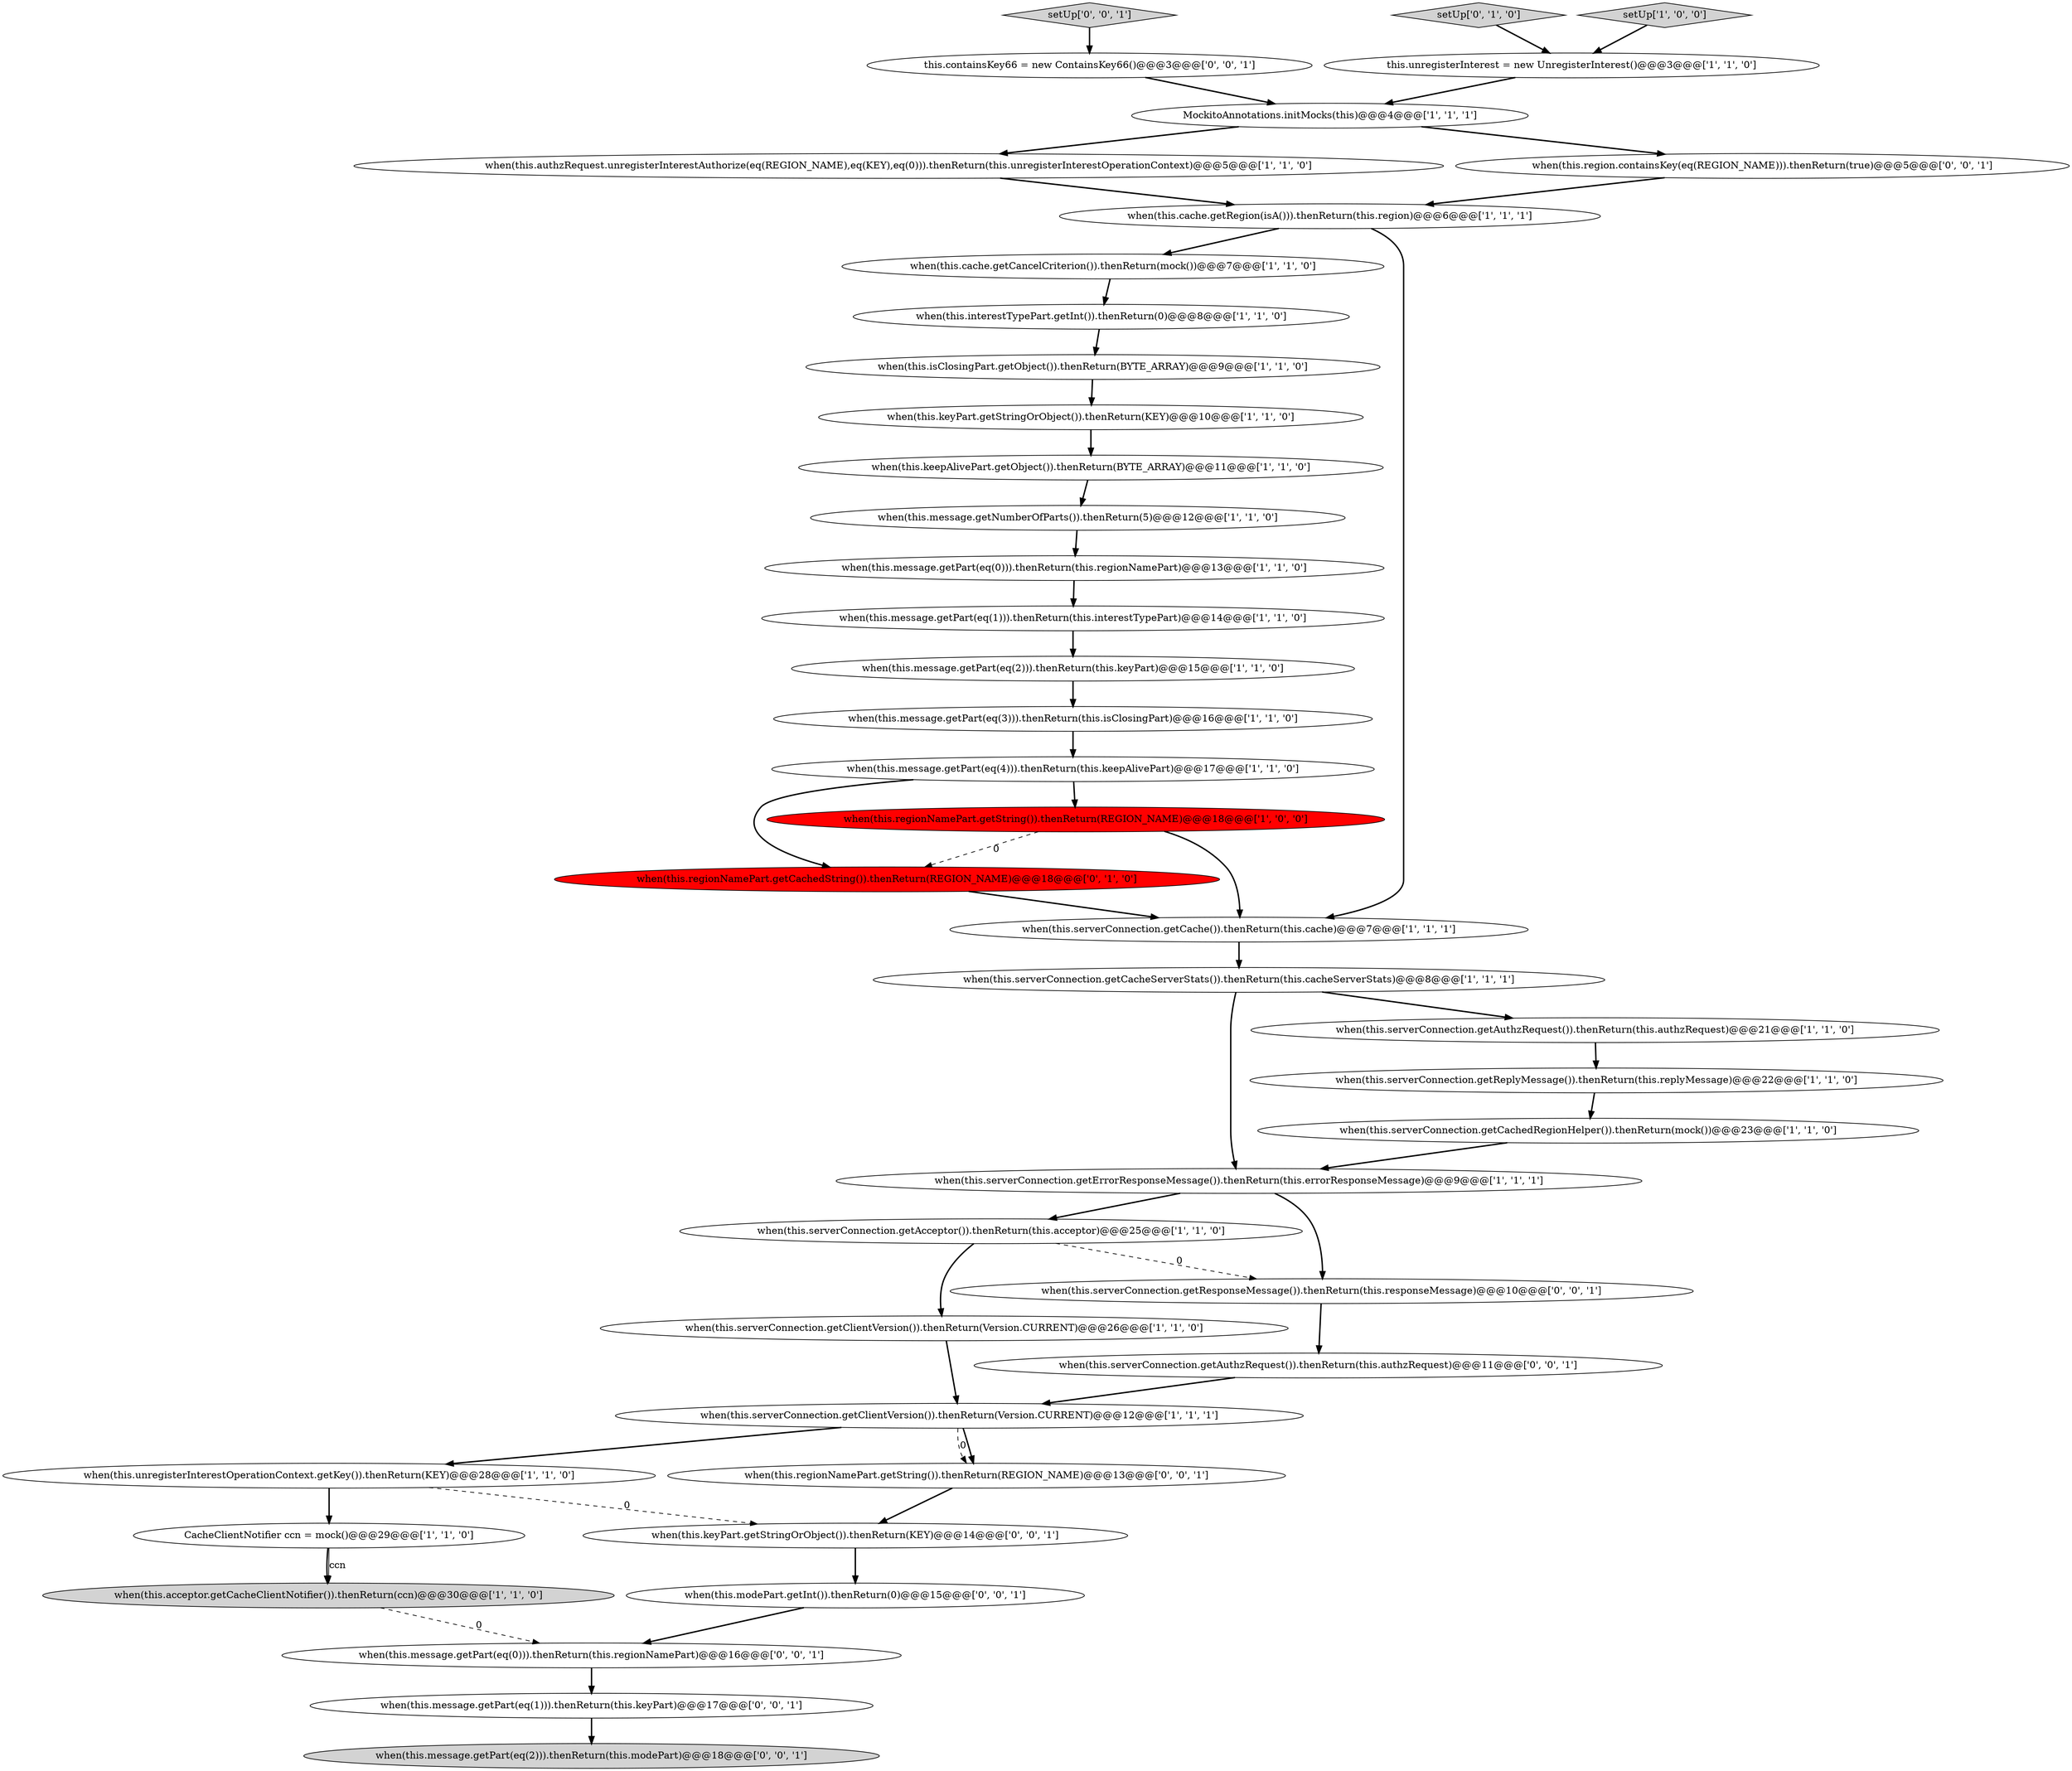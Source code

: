 digraph {
24 [style = filled, label = "this.unregisterInterest = new UnregisterInterest()@@@3@@@['1', '1', '0']", fillcolor = white, shape = ellipse image = "AAA0AAABBB1BBB"];
29 [style = filled, label = "setUp['0', '1', '0']", fillcolor = lightgray, shape = diamond image = "AAA0AAABBB2BBB"];
32 [style = filled, label = "setUp['0', '0', '1']", fillcolor = lightgray, shape = diamond image = "AAA0AAABBB3BBB"];
11 [style = filled, label = "when(this.authzRequest.unregisterInterestAuthorize(eq(REGION_NAME),eq(KEY),eq(0))).thenReturn(this.unregisterInterestOperationContext)@@@5@@@['1', '1', '0']", fillcolor = white, shape = ellipse image = "AAA0AAABBB1BBB"];
30 [style = filled, label = "when(this.regionNamePart.getCachedString()).thenReturn(REGION_NAME)@@@18@@@['0', '1', '0']", fillcolor = red, shape = ellipse image = "AAA1AAABBB2BBB"];
28 [style = filled, label = "when(this.serverConnection.getClientVersion()).thenReturn(Version.CURRENT)@@@12@@@['1', '1', '1']", fillcolor = white, shape = ellipse image = "AAA0AAABBB1BBB"];
20 [style = filled, label = "when(this.isClosingPart.getObject()).thenReturn(BYTE_ARRAY)@@@9@@@['1', '1', '0']", fillcolor = white, shape = ellipse image = "AAA0AAABBB1BBB"];
10 [style = filled, label = "MockitoAnnotations.initMocks(this)@@@4@@@['1', '1', '1']", fillcolor = white, shape = ellipse image = "AAA0AAABBB1BBB"];
18 [style = filled, label = "CacheClientNotifier ccn = mock()@@@29@@@['1', '1', '0']", fillcolor = white, shape = ellipse image = "AAA0AAABBB1BBB"];
26 [style = filled, label = "when(this.serverConnection.getClientVersion()).thenReturn(Version.CURRENT)@@@26@@@['1', '1', '0']", fillcolor = white, shape = ellipse image = "AAA0AAABBB1BBB"];
36 [style = filled, label = "when(this.serverConnection.getAuthzRequest()).thenReturn(this.authzRequest)@@@11@@@['0', '0', '1']", fillcolor = white, shape = ellipse image = "AAA0AAABBB3BBB"];
38 [style = filled, label = "when(this.message.getPart(eq(2))).thenReturn(this.modePart)@@@18@@@['0', '0', '1']", fillcolor = lightgray, shape = ellipse image = "AAA0AAABBB3BBB"];
23 [style = filled, label = "setUp['1', '0', '0']", fillcolor = lightgray, shape = diamond image = "AAA0AAABBB1BBB"];
9 [style = filled, label = "when(this.serverConnection.getReplyMessage()).thenReturn(this.replyMessage)@@@22@@@['1', '1', '0']", fillcolor = white, shape = ellipse image = "AAA0AAABBB1BBB"];
35 [style = filled, label = "when(this.region.containsKey(eq(REGION_NAME))).thenReturn(true)@@@5@@@['0', '0', '1']", fillcolor = white, shape = ellipse image = "AAA0AAABBB3BBB"];
39 [style = filled, label = "when(this.message.getPart(eq(1))).thenReturn(this.keyPart)@@@17@@@['0', '0', '1']", fillcolor = white, shape = ellipse image = "AAA0AAABBB3BBB"];
6 [style = filled, label = "when(this.acceptor.getCacheClientNotifier()).thenReturn(ccn)@@@30@@@['1', '1', '0']", fillcolor = lightgray, shape = ellipse image = "AAA0AAABBB1BBB"];
16 [style = filled, label = "when(this.cache.getCancelCriterion()).thenReturn(mock())@@@7@@@['1', '1', '0']", fillcolor = white, shape = ellipse image = "AAA0AAABBB1BBB"];
19 [style = filled, label = "when(this.serverConnection.getAcceptor()).thenReturn(this.acceptor)@@@25@@@['1', '1', '0']", fillcolor = white, shape = ellipse image = "AAA0AAABBB1BBB"];
37 [style = filled, label = "when(this.keyPart.getStringOrObject()).thenReturn(KEY)@@@14@@@['0', '0', '1']", fillcolor = white, shape = ellipse image = "AAA0AAABBB3BBB"];
14 [style = filled, label = "when(this.cache.getRegion(isA())).thenReturn(this.region)@@@6@@@['1', '1', '1']", fillcolor = white, shape = ellipse image = "AAA0AAABBB1BBB"];
15 [style = filled, label = "when(this.message.getPart(eq(2))).thenReturn(this.keyPart)@@@15@@@['1', '1', '0']", fillcolor = white, shape = ellipse image = "AAA0AAABBB1BBB"];
4 [style = filled, label = "when(this.interestTypePart.getInt()).thenReturn(0)@@@8@@@['1', '1', '0']", fillcolor = white, shape = ellipse image = "AAA0AAABBB1BBB"];
31 [style = filled, label = "when(this.serverConnection.getResponseMessage()).thenReturn(this.responseMessage)@@@10@@@['0', '0', '1']", fillcolor = white, shape = ellipse image = "AAA0AAABBB3BBB"];
1 [style = filled, label = "when(this.message.getNumberOfParts()).thenReturn(5)@@@12@@@['1', '1', '0']", fillcolor = white, shape = ellipse image = "AAA0AAABBB1BBB"];
41 [style = filled, label = "when(this.modePart.getInt()).thenReturn(0)@@@15@@@['0', '0', '1']", fillcolor = white, shape = ellipse image = "AAA0AAABBB3BBB"];
17 [style = filled, label = "when(this.serverConnection.getErrorResponseMessage()).thenReturn(this.errorResponseMessage)@@@9@@@['1', '1', '1']", fillcolor = white, shape = ellipse image = "AAA0AAABBB1BBB"];
25 [style = filled, label = "when(this.message.getPart(eq(4))).thenReturn(this.keepAlivePart)@@@17@@@['1', '1', '0']", fillcolor = white, shape = ellipse image = "AAA0AAABBB1BBB"];
8 [style = filled, label = "when(this.serverConnection.getCacheServerStats()).thenReturn(this.cacheServerStats)@@@8@@@['1', '1', '1']", fillcolor = white, shape = ellipse image = "AAA0AAABBB1BBB"];
40 [style = filled, label = "this.containsKey66 = new ContainsKey66()@@@3@@@['0', '0', '1']", fillcolor = white, shape = ellipse image = "AAA0AAABBB3BBB"];
2 [style = filled, label = "when(this.keyPart.getStringOrObject()).thenReturn(KEY)@@@10@@@['1', '1', '0']", fillcolor = white, shape = ellipse image = "AAA0AAABBB1BBB"];
0 [style = filled, label = "when(this.message.getPart(eq(3))).thenReturn(this.isClosingPart)@@@16@@@['1', '1', '0']", fillcolor = white, shape = ellipse image = "AAA0AAABBB1BBB"];
13 [style = filled, label = "when(this.message.getPart(eq(0))).thenReturn(this.regionNamePart)@@@13@@@['1', '1', '0']", fillcolor = white, shape = ellipse image = "AAA0AAABBB1BBB"];
34 [style = filled, label = "when(this.message.getPart(eq(0))).thenReturn(this.regionNamePart)@@@16@@@['0', '0', '1']", fillcolor = white, shape = ellipse image = "AAA0AAABBB3BBB"];
5 [style = filled, label = "when(this.serverConnection.getAuthzRequest()).thenReturn(this.authzRequest)@@@21@@@['1', '1', '0']", fillcolor = white, shape = ellipse image = "AAA0AAABBB1BBB"];
21 [style = filled, label = "when(this.unregisterInterestOperationContext.getKey()).thenReturn(KEY)@@@28@@@['1', '1', '0']", fillcolor = white, shape = ellipse image = "AAA0AAABBB1BBB"];
27 [style = filled, label = "when(this.serverConnection.getCache()).thenReturn(this.cache)@@@7@@@['1', '1', '1']", fillcolor = white, shape = ellipse image = "AAA0AAABBB1BBB"];
12 [style = filled, label = "when(this.message.getPart(eq(1))).thenReturn(this.interestTypePart)@@@14@@@['1', '1', '0']", fillcolor = white, shape = ellipse image = "AAA0AAABBB1BBB"];
22 [style = filled, label = "when(this.serverConnection.getCachedRegionHelper()).thenReturn(mock())@@@23@@@['1', '1', '0']", fillcolor = white, shape = ellipse image = "AAA0AAABBB1BBB"];
3 [style = filled, label = "when(this.regionNamePart.getString()).thenReturn(REGION_NAME)@@@18@@@['1', '0', '0']", fillcolor = red, shape = ellipse image = "AAA1AAABBB1BBB"];
7 [style = filled, label = "when(this.keepAlivePart.getObject()).thenReturn(BYTE_ARRAY)@@@11@@@['1', '1', '0']", fillcolor = white, shape = ellipse image = "AAA0AAABBB1BBB"];
33 [style = filled, label = "when(this.regionNamePart.getString()).thenReturn(REGION_NAME)@@@13@@@['0', '0', '1']", fillcolor = white, shape = ellipse image = "AAA0AAABBB3BBB"];
24->10 [style = bold, label=""];
14->16 [style = bold, label=""];
9->22 [style = bold, label=""];
40->10 [style = bold, label=""];
28->33 [style = dashed, label="0"];
3->30 [style = dashed, label="0"];
7->1 [style = bold, label=""];
5->9 [style = bold, label=""];
11->14 [style = bold, label=""];
25->30 [style = bold, label=""];
17->31 [style = bold, label=""];
37->41 [style = bold, label=""];
25->3 [style = bold, label=""];
12->15 [style = bold, label=""];
30->27 [style = bold, label=""];
36->28 [style = bold, label=""];
10->35 [style = bold, label=""];
31->36 [style = bold, label=""];
21->37 [style = dashed, label="0"];
6->34 [style = dashed, label="0"];
35->14 [style = bold, label=""];
1->13 [style = bold, label=""];
17->19 [style = bold, label=""];
21->18 [style = bold, label=""];
3->27 [style = bold, label=""];
20->2 [style = bold, label=""];
8->17 [style = bold, label=""];
23->24 [style = bold, label=""];
28->21 [style = bold, label=""];
13->12 [style = bold, label=""];
28->33 [style = bold, label=""];
8->5 [style = bold, label=""];
18->6 [style = bold, label=""];
0->25 [style = bold, label=""];
19->26 [style = bold, label=""];
15->0 [style = bold, label=""];
32->40 [style = bold, label=""];
34->39 [style = bold, label=""];
4->20 [style = bold, label=""];
39->38 [style = bold, label=""];
22->17 [style = bold, label=""];
14->27 [style = bold, label=""];
26->28 [style = bold, label=""];
2->7 [style = bold, label=""];
16->4 [style = bold, label=""];
18->6 [style = solid, label="ccn"];
33->37 [style = bold, label=""];
29->24 [style = bold, label=""];
27->8 [style = bold, label=""];
41->34 [style = bold, label=""];
10->11 [style = bold, label=""];
19->31 [style = dashed, label="0"];
}
